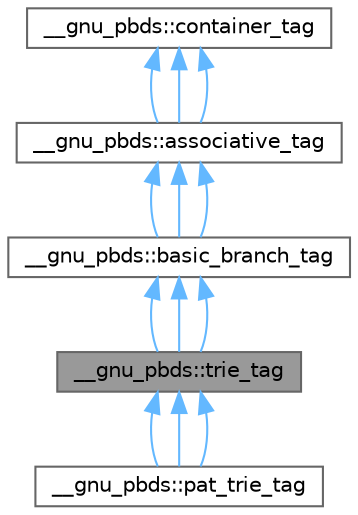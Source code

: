 digraph "__gnu_pbds::trie_tag"
{
 // LATEX_PDF_SIZE
  bgcolor="transparent";
  edge [fontname=Helvetica,fontsize=10,labelfontname=Helvetica,labelfontsize=10];
  node [fontname=Helvetica,fontsize=10,shape=box,height=0.2,width=0.4];
  Node1 [id="Node000001",label="__gnu_pbds::trie_tag",height=0.2,width=0.4,color="gray40", fillcolor="grey60", style="filled", fontcolor="black",tooltip="Basic trie structure."];
  Node2 -> Node1 [id="edge25_Node000001_Node000002",dir="back",color="steelblue1",style="solid",tooltip=" "];
  Node2 [id="Node000002",label="__gnu_pbds::basic_branch_tag",height=0.2,width=0.4,color="gray40", fillcolor="white", style="filled",URL="$struct____gnu__pbds_1_1basic__branch__tag.html",tooltip="Basic branch structure."];
  Node3 -> Node2 [id="edge26_Node000002_Node000003",dir="back",color="steelblue1",style="solid",tooltip=" "];
  Node3 [id="Node000003",label="__gnu_pbds::associative_tag",height=0.2,width=0.4,color="gray40", fillcolor="white", style="filled",URL="$struct____gnu__pbds_1_1associative__tag.html",tooltip="Basic associative-container."];
  Node4 -> Node3 [id="edge27_Node000003_Node000004",dir="back",color="steelblue1",style="solid",tooltip=" "];
  Node4 [id="Node000004",label="__gnu_pbds::container_tag",height=0.2,width=0.4,color="gray40", fillcolor="white", style="filled",URL="$struct____gnu__pbds_1_1container__tag.html",tooltip="Base data structure tag."];
  Node4 -> Node3 [id="edge28_Node000003_Node000004",dir="back",color="steelblue1",style="solid",tooltip=" "];
  Node4 -> Node3 [id="edge29_Node000003_Node000004",dir="back",color="steelblue1",style="solid",tooltip=" "];
  Node3 -> Node2 [id="edge30_Node000002_Node000003",dir="back",color="steelblue1",style="solid",tooltip=" "];
  Node3 -> Node2 [id="edge31_Node000002_Node000003",dir="back",color="steelblue1",style="solid",tooltip=" "];
  Node2 -> Node1 [id="edge32_Node000001_Node000002",dir="back",color="steelblue1",style="solid",tooltip=" "];
  Node2 -> Node1 [id="edge33_Node000001_Node000002",dir="back",color="steelblue1",style="solid",tooltip=" "];
  Node1 -> Node5 [id="edge34_Node000001_Node000005",dir="back",color="steelblue1",style="solid",tooltip=" "];
  Node5 [id="Node000005",label="__gnu_pbds::pat_trie_tag",height=0.2,width=0.4,color="gray40", fillcolor="white", style="filled",URL="$struct____gnu__pbds_1_1pat__trie__tag.html",tooltip="PATRICIA trie."];
  Node1 -> Node5 [id="edge35_Node000001_Node000005",dir="back",color="steelblue1",style="solid",tooltip=" "];
  Node1 -> Node5 [id="edge36_Node000001_Node000005",dir="back",color="steelblue1",style="solid",tooltip=" "];
}
